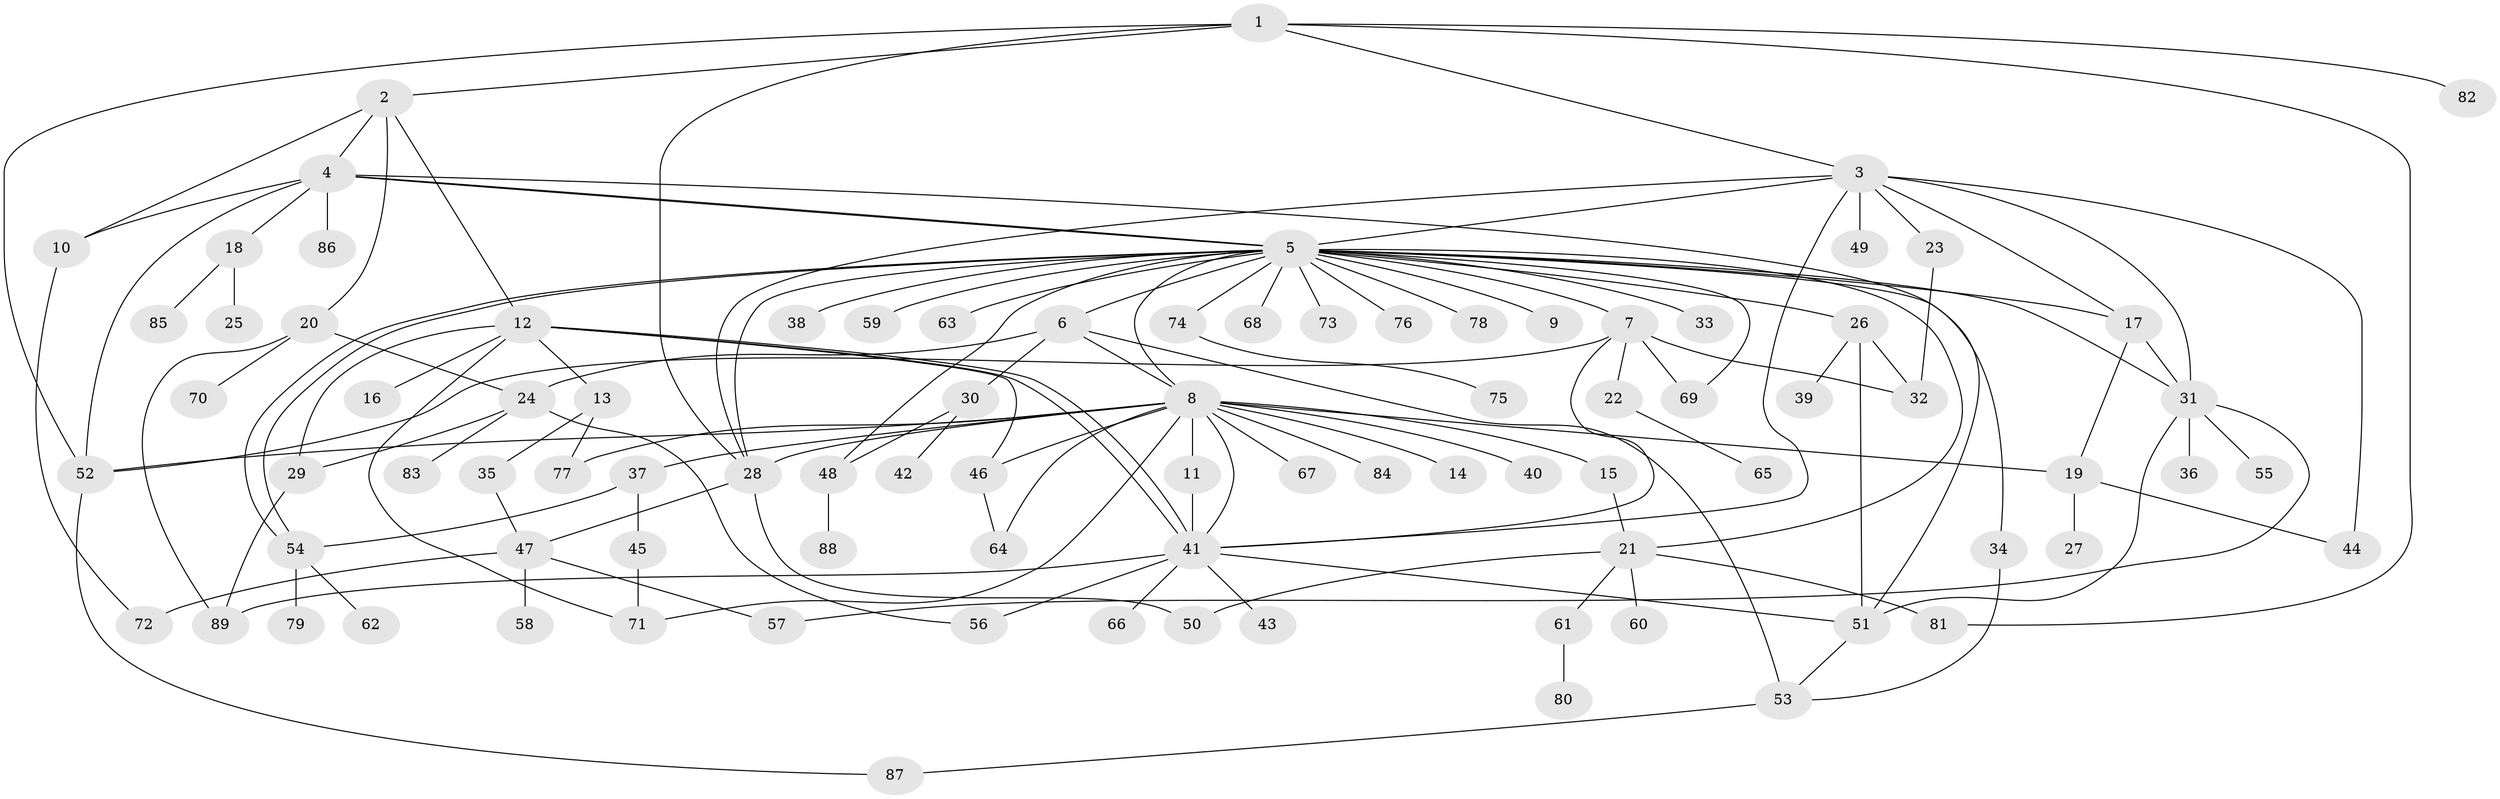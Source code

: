 // coarse degree distribution, {14: 0.037037037037037035, 8: 0.07407407407407407, 11: 0.07407407407407407, 7: 0.037037037037037035, 3: 0.18518518518518517, 2: 0.2222222222222222, 6: 0.037037037037037035, 1: 0.14814814814814814, 5: 0.07407407407407407, 4: 0.1111111111111111}
// Generated by graph-tools (version 1.1) at 2025/50/03/04/25 22:50:28]
// undirected, 89 vertices, 136 edges
graph export_dot {
  node [color=gray90,style=filled];
  1;
  2;
  3;
  4;
  5;
  6;
  7;
  8;
  9;
  10;
  11;
  12;
  13;
  14;
  15;
  16;
  17;
  18;
  19;
  20;
  21;
  22;
  23;
  24;
  25;
  26;
  27;
  28;
  29;
  30;
  31;
  32;
  33;
  34;
  35;
  36;
  37;
  38;
  39;
  40;
  41;
  42;
  43;
  44;
  45;
  46;
  47;
  48;
  49;
  50;
  51;
  52;
  53;
  54;
  55;
  56;
  57;
  58;
  59;
  60;
  61;
  62;
  63;
  64;
  65;
  66;
  67;
  68;
  69;
  70;
  71;
  72;
  73;
  74;
  75;
  76;
  77;
  78;
  79;
  80;
  81;
  82;
  83;
  84;
  85;
  86;
  87;
  88;
  89;
  1 -- 2;
  1 -- 3;
  1 -- 28;
  1 -- 52;
  1 -- 81;
  1 -- 82;
  2 -- 4;
  2 -- 10;
  2 -- 12;
  2 -- 20;
  3 -- 5;
  3 -- 17;
  3 -- 23;
  3 -- 28;
  3 -- 31;
  3 -- 41;
  3 -- 44;
  3 -- 49;
  4 -- 5;
  4 -- 5;
  4 -- 10;
  4 -- 18;
  4 -- 51;
  4 -- 52;
  4 -- 86;
  5 -- 6;
  5 -- 7;
  5 -- 8;
  5 -- 9;
  5 -- 17;
  5 -- 21;
  5 -- 26;
  5 -- 28;
  5 -- 31;
  5 -- 33;
  5 -- 34;
  5 -- 38;
  5 -- 48;
  5 -- 54;
  5 -- 54;
  5 -- 59;
  5 -- 63;
  5 -- 68;
  5 -- 69;
  5 -- 73;
  5 -- 74;
  5 -- 76;
  5 -- 78;
  6 -- 8;
  6 -- 24;
  6 -- 30;
  6 -- 53;
  7 -- 22;
  7 -- 32;
  7 -- 41;
  7 -- 52;
  7 -- 69;
  8 -- 11;
  8 -- 14;
  8 -- 15;
  8 -- 19;
  8 -- 28;
  8 -- 37;
  8 -- 40;
  8 -- 41;
  8 -- 46;
  8 -- 52;
  8 -- 64;
  8 -- 67;
  8 -- 71;
  8 -- 77;
  8 -- 84;
  10 -- 72;
  11 -- 41;
  12 -- 13;
  12 -- 16;
  12 -- 29;
  12 -- 41;
  12 -- 41;
  12 -- 46;
  12 -- 71;
  13 -- 35;
  13 -- 77;
  15 -- 21;
  17 -- 19;
  17 -- 31;
  18 -- 25;
  18 -- 85;
  19 -- 27;
  19 -- 44;
  20 -- 24;
  20 -- 70;
  20 -- 89;
  21 -- 50;
  21 -- 60;
  21 -- 61;
  21 -- 81;
  22 -- 65;
  23 -- 32;
  24 -- 29;
  24 -- 56;
  24 -- 83;
  26 -- 32;
  26 -- 39;
  26 -- 51;
  28 -- 47;
  28 -- 50;
  29 -- 89;
  30 -- 42;
  30 -- 48;
  31 -- 36;
  31 -- 51;
  31 -- 55;
  31 -- 57;
  34 -- 53;
  35 -- 47;
  37 -- 45;
  37 -- 54;
  41 -- 43;
  41 -- 51;
  41 -- 56;
  41 -- 66;
  41 -- 89;
  45 -- 71;
  46 -- 64;
  47 -- 57;
  47 -- 58;
  47 -- 72;
  48 -- 88;
  51 -- 53;
  52 -- 87;
  53 -- 87;
  54 -- 62;
  54 -- 79;
  61 -- 80;
  74 -- 75;
}
